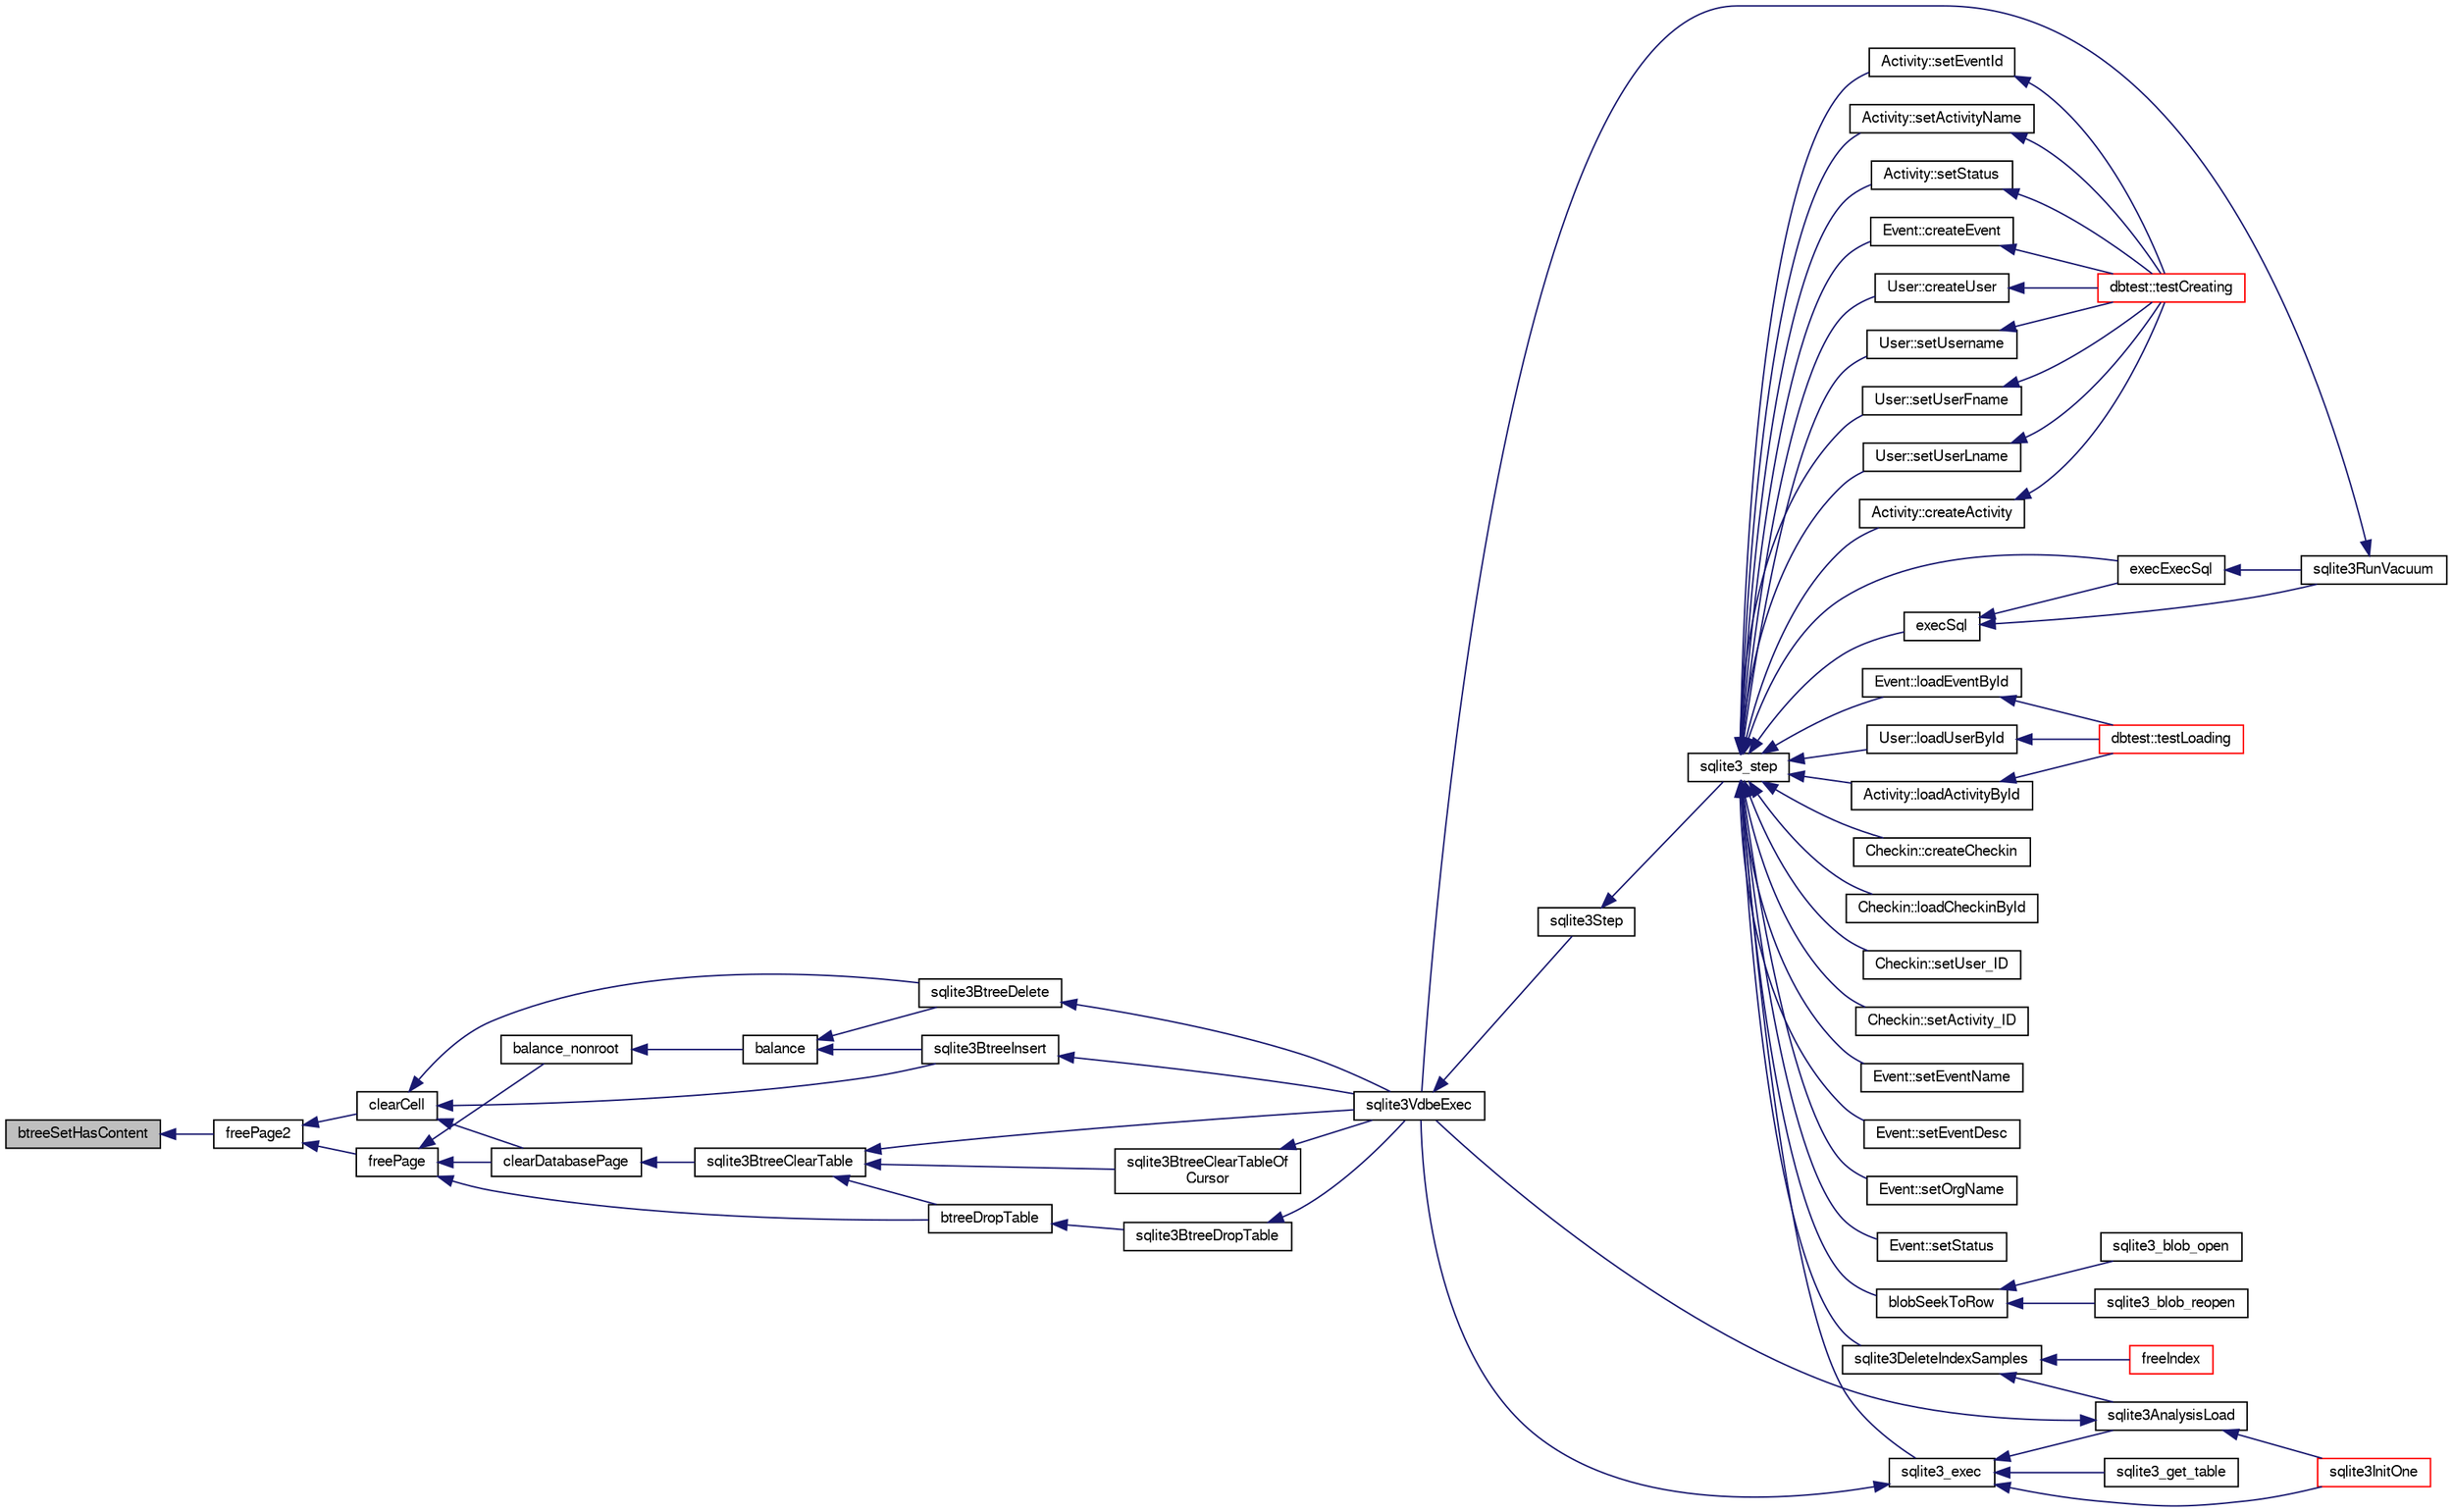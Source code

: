 digraph "btreeSetHasContent"
{
  edge [fontname="FreeSans",fontsize="10",labelfontname="FreeSans",labelfontsize="10"];
  node [fontname="FreeSans",fontsize="10",shape=record];
  rankdir="LR";
  Node33425 [label="btreeSetHasContent",height=0.2,width=0.4,color="black", fillcolor="grey75", style="filled", fontcolor="black"];
  Node33425 -> Node33426 [dir="back",color="midnightblue",fontsize="10",style="solid",fontname="FreeSans"];
  Node33426 [label="freePage2",height=0.2,width=0.4,color="black", fillcolor="white", style="filled",URL="$sqlite3_8c.html#a625a2c2bdaf95cdb3a7cb945201f7efb"];
  Node33426 -> Node33427 [dir="back",color="midnightblue",fontsize="10",style="solid",fontname="FreeSans"];
  Node33427 [label="freePage",height=0.2,width=0.4,color="black", fillcolor="white", style="filled",URL="$sqlite3_8c.html#ad98f5006fdec390948dd2966cf0cf12f"];
  Node33427 -> Node33428 [dir="back",color="midnightblue",fontsize="10",style="solid",fontname="FreeSans"];
  Node33428 [label="balance_nonroot",height=0.2,width=0.4,color="black", fillcolor="white", style="filled",URL="$sqlite3_8c.html#a513ba5c0beb3462a4b60064469f1539d"];
  Node33428 -> Node33429 [dir="back",color="midnightblue",fontsize="10",style="solid",fontname="FreeSans"];
  Node33429 [label="balance",height=0.2,width=0.4,color="black", fillcolor="white", style="filled",URL="$sqlite3_8c.html#a173f7c872fb68ccd3a20440d640b66c7"];
  Node33429 -> Node33430 [dir="back",color="midnightblue",fontsize="10",style="solid",fontname="FreeSans"];
  Node33430 [label="sqlite3BtreeInsert",height=0.2,width=0.4,color="black", fillcolor="white", style="filled",URL="$sqlite3_8c.html#aa6c6b68ed28d38984e5fa329794d7f02"];
  Node33430 -> Node33431 [dir="back",color="midnightblue",fontsize="10",style="solid",fontname="FreeSans"];
  Node33431 [label="sqlite3VdbeExec",height=0.2,width=0.4,color="black", fillcolor="white", style="filled",URL="$sqlite3_8c.html#a8ce40a614bdc56719c4d642b1e4dfb21"];
  Node33431 -> Node33432 [dir="back",color="midnightblue",fontsize="10",style="solid",fontname="FreeSans"];
  Node33432 [label="sqlite3Step",height=0.2,width=0.4,color="black", fillcolor="white", style="filled",URL="$sqlite3_8c.html#a3f2872e873e2758a4beedad1d5113554"];
  Node33432 -> Node33433 [dir="back",color="midnightblue",fontsize="10",style="solid",fontname="FreeSans"];
  Node33433 [label="sqlite3_step",height=0.2,width=0.4,color="black", fillcolor="white", style="filled",URL="$sqlite3_8h.html#ac1e491ce36b7471eb28387f7d3c74334"];
  Node33433 -> Node33434 [dir="back",color="midnightblue",fontsize="10",style="solid",fontname="FreeSans"];
  Node33434 [label="Activity::createActivity",height=0.2,width=0.4,color="black", fillcolor="white", style="filled",URL="$classActivity.html#a813cc5e52c14ab49b39014c134e3425b"];
  Node33434 -> Node33435 [dir="back",color="midnightblue",fontsize="10",style="solid",fontname="FreeSans"];
  Node33435 [label="dbtest::testCreating",height=0.2,width=0.4,color="red", fillcolor="white", style="filled",URL="$classdbtest.html#a8193e88a7df657069c8a6bd09c8243b7"];
  Node33433 -> Node33437 [dir="back",color="midnightblue",fontsize="10",style="solid",fontname="FreeSans"];
  Node33437 [label="Activity::loadActivityById",height=0.2,width=0.4,color="black", fillcolor="white", style="filled",URL="$classActivity.html#abe4ffb4f08a47212ebf9013259d9e7fd"];
  Node33437 -> Node33438 [dir="back",color="midnightblue",fontsize="10",style="solid",fontname="FreeSans"];
  Node33438 [label="dbtest::testLoading",height=0.2,width=0.4,color="red", fillcolor="white", style="filled",URL="$classdbtest.html#a6f98d82a2c8e2b9040848763504ddae1"];
  Node33433 -> Node33439 [dir="back",color="midnightblue",fontsize="10",style="solid",fontname="FreeSans"];
  Node33439 [label="Activity::setEventId",height=0.2,width=0.4,color="black", fillcolor="white", style="filled",URL="$classActivity.html#adb1d0fd0d08f473e068f0a4086bfa9ca"];
  Node33439 -> Node33435 [dir="back",color="midnightblue",fontsize="10",style="solid",fontname="FreeSans"];
  Node33433 -> Node33440 [dir="back",color="midnightblue",fontsize="10",style="solid",fontname="FreeSans"];
  Node33440 [label="Activity::setActivityName",height=0.2,width=0.4,color="black", fillcolor="white", style="filled",URL="$classActivity.html#a62dc3737b33915a36086f9dd26d16a81"];
  Node33440 -> Node33435 [dir="back",color="midnightblue",fontsize="10",style="solid",fontname="FreeSans"];
  Node33433 -> Node33441 [dir="back",color="midnightblue",fontsize="10",style="solid",fontname="FreeSans"];
  Node33441 [label="Activity::setStatus",height=0.2,width=0.4,color="black", fillcolor="white", style="filled",URL="$classActivity.html#af618135a7738f4d2a7ee147a8ef912ea"];
  Node33441 -> Node33435 [dir="back",color="midnightblue",fontsize="10",style="solid",fontname="FreeSans"];
  Node33433 -> Node33442 [dir="back",color="midnightblue",fontsize="10",style="solid",fontname="FreeSans"];
  Node33442 [label="Checkin::createCheckin",height=0.2,width=0.4,color="black", fillcolor="white", style="filled",URL="$classCheckin.html#a4e40acdf7fff0e607f6de4f24f3a163c"];
  Node33433 -> Node33443 [dir="back",color="midnightblue",fontsize="10",style="solid",fontname="FreeSans"];
  Node33443 [label="Checkin::loadCheckinById",height=0.2,width=0.4,color="black", fillcolor="white", style="filled",URL="$classCheckin.html#a3461f70ea6c68475225f2a07f78a21e0"];
  Node33433 -> Node33444 [dir="back",color="midnightblue",fontsize="10",style="solid",fontname="FreeSans"];
  Node33444 [label="Checkin::setUser_ID",height=0.2,width=0.4,color="black", fillcolor="white", style="filled",URL="$classCheckin.html#a76ab640f4f912876dbebf183db5359c6"];
  Node33433 -> Node33445 [dir="back",color="midnightblue",fontsize="10",style="solid",fontname="FreeSans"];
  Node33445 [label="Checkin::setActivity_ID",height=0.2,width=0.4,color="black", fillcolor="white", style="filled",URL="$classCheckin.html#ab2ff3ec2604ec73a42af25874a00b232"];
  Node33433 -> Node33446 [dir="back",color="midnightblue",fontsize="10",style="solid",fontname="FreeSans"];
  Node33446 [label="Event::createEvent",height=0.2,width=0.4,color="black", fillcolor="white", style="filled",URL="$classEvent.html#a77adb9f4a46ffb32c2d931f0691f5903"];
  Node33446 -> Node33435 [dir="back",color="midnightblue",fontsize="10",style="solid",fontname="FreeSans"];
  Node33433 -> Node33447 [dir="back",color="midnightblue",fontsize="10",style="solid",fontname="FreeSans"];
  Node33447 [label="Event::loadEventById",height=0.2,width=0.4,color="black", fillcolor="white", style="filled",URL="$classEvent.html#afa66cea33f722dbeecb69cc98fdea055"];
  Node33447 -> Node33438 [dir="back",color="midnightblue",fontsize="10",style="solid",fontname="FreeSans"];
  Node33433 -> Node33448 [dir="back",color="midnightblue",fontsize="10",style="solid",fontname="FreeSans"];
  Node33448 [label="Event::setEventName",height=0.2,width=0.4,color="black", fillcolor="white", style="filled",URL="$classEvent.html#a10596b6ca077df05184e30d62b08729d"];
  Node33433 -> Node33449 [dir="back",color="midnightblue",fontsize="10",style="solid",fontname="FreeSans"];
  Node33449 [label="Event::setEventDesc",height=0.2,width=0.4,color="black", fillcolor="white", style="filled",URL="$classEvent.html#ae36b8377dcae792f1c5c4726024c981b"];
  Node33433 -> Node33450 [dir="back",color="midnightblue",fontsize="10",style="solid",fontname="FreeSans"];
  Node33450 [label="Event::setOrgName",height=0.2,width=0.4,color="black", fillcolor="white", style="filled",URL="$classEvent.html#a19aac0f776bd764563a54977656cf680"];
  Node33433 -> Node33451 [dir="back",color="midnightblue",fontsize="10",style="solid",fontname="FreeSans"];
  Node33451 [label="Event::setStatus",height=0.2,width=0.4,color="black", fillcolor="white", style="filled",URL="$classEvent.html#ab0a6b9285af0f4172eb841e2b80f8972"];
  Node33433 -> Node33452 [dir="back",color="midnightblue",fontsize="10",style="solid",fontname="FreeSans"];
  Node33452 [label="blobSeekToRow",height=0.2,width=0.4,color="black", fillcolor="white", style="filled",URL="$sqlite3_8c.html#afff57e13332b98c8a44a7cebe38962ab"];
  Node33452 -> Node33453 [dir="back",color="midnightblue",fontsize="10",style="solid",fontname="FreeSans"];
  Node33453 [label="sqlite3_blob_open",height=0.2,width=0.4,color="black", fillcolor="white", style="filled",URL="$sqlite3_8h.html#adb8ad839a5bdd62a43785132bc7dd518"];
  Node33452 -> Node33454 [dir="back",color="midnightblue",fontsize="10",style="solid",fontname="FreeSans"];
  Node33454 [label="sqlite3_blob_reopen",height=0.2,width=0.4,color="black", fillcolor="white", style="filled",URL="$sqlite3_8h.html#abc77c24fdc0150138490359a94360f7e"];
  Node33433 -> Node33455 [dir="back",color="midnightblue",fontsize="10",style="solid",fontname="FreeSans"];
  Node33455 [label="sqlite3DeleteIndexSamples",height=0.2,width=0.4,color="black", fillcolor="white", style="filled",URL="$sqlite3_8c.html#aaeda0302fbf61397ec009f65bed047ef"];
  Node33455 -> Node33456 [dir="back",color="midnightblue",fontsize="10",style="solid",fontname="FreeSans"];
  Node33456 [label="sqlite3AnalysisLoad",height=0.2,width=0.4,color="black", fillcolor="white", style="filled",URL="$sqlite3_8c.html#a48a2301c27e1d3d68708b9b8761b5a01"];
  Node33456 -> Node33431 [dir="back",color="midnightblue",fontsize="10",style="solid",fontname="FreeSans"];
  Node33456 -> Node33457 [dir="back",color="midnightblue",fontsize="10",style="solid",fontname="FreeSans"];
  Node33457 [label="sqlite3InitOne",height=0.2,width=0.4,color="red", fillcolor="white", style="filled",URL="$sqlite3_8c.html#ac4318b25df65269906b0379251fe9b85"];
  Node33455 -> Node33558 [dir="back",color="midnightblue",fontsize="10",style="solid",fontname="FreeSans"];
  Node33558 [label="freeIndex",height=0.2,width=0.4,color="red", fillcolor="white", style="filled",URL="$sqlite3_8c.html#a00907c99c18d5bcb9d0b38c077146c31"];
  Node33433 -> Node33624 [dir="back",color="midnightblue",fontsize="10",style="solid",fontname="FreeSans"];
  Node33624 [label="sqlite3_exec",height=0.2,width=0.4,color="black", fillcolor="white", style="filled",URL="$sqlite3_8h.html#a97487ec8150e0bcc8fa392ab8f0e24db"];
  Node33624 -> Node33431 [dir="back",color="midnightblue",fontsize="10",style="solid",fontname="FreeSans"];
  Node33624 -> Node33456 [dir="back",color="midnightblue",fontsize="10",style="solid",fontname="FreeSans"];
  Node33624 -> Node33457 [dir="back",color="midnightblue",fontsize="10",style="solid",fontname="FreeSans"];
  Node33624 -> Node33625 [dir="back",color="midnightblue",fontsize="10",style="solid",fontname="FreeSans"];
  Node33625 [label="sqlite3_get_table",height=0.2,width=0.4,color="black", fillcolor="white", style="filled",URL="$sqlite3_8h.html#a5effeac4e12df57beaa35c5be1f61579"];
  Node33433 -> Node33615 [dir="back",color="midnightblue",fontsize="10",style="solid",fontname="FreeSans"];
  Node33615 [label="execSql",height=0.2,width=0.4,color="black", fillcolor="white", style="filled",URL="$sqlite3_8c.html#a7d16651b98a110662f4c265eff0246cb"];
  Node33615 -> Node33616 [dir="back",color="midnightblue",fontsize="10",style="solid",fontname="FreeSans"];
  Node33616 [label="execExecSql",height=0.2,width=0.4,color="black", fillcolor="white", style="filled",URL="$sqlite3_8c.html#ac1be09a6c047f21133d16378d301e0d4"];
  Node33616 -> Node33617 [dir="back",color="midnightblue",fontsize="10",style="solid",fontname="FreeSans"];
  Node33617 [label="sqlite3RunVacuum",height=0.2,width=0.4,color="black", fillcolor="white", style="filled",URL="$sqlite3_8c.html#a5e83ddc7b3e7e8e79ad5d1fc92de1d2f"];
  Node33617 -> Node33431 [dir="back",color="midnightblue",fontsize="10",style="solid",fontname="FreeSans"];
  Node33615 -> Node33617 [dir="back",color="midnightblue",fontsize="10",style="solid",fontname="FreeSans"];
  Node33433 -> Node33616 [dir="back",color="midnightblue",fontsize="10",style="solid",fontname="FreeSans"];
  Node33433 -> Node33618 [dir="back",color="midnightblue",fontsize="10",style="solid",fontname="FreeSans"];
  Node33618 [label="User::createUser",height=0.2,width=0.4,color="black", fillcolor="white", style="filled",URL="$classUser.html#a22ed673939e8cc0a136130b809bba513"];
  Node33618 -> Node33435 [dir="back",color="midnightblue",fontsize="10",style="solid",fontname="FreeSans"];
  Node33433 -> Node33619 [dir="back",color="midnightblue",fontsize="10",style="solid",fontname="FreeSans"];
  Node33619 [label="User::loadUserById",height=0.2,width=0.4,color="black", fillcolor="white", style="filled",URL="$classUser.html#a863377665b7fb83c5547dcf9727f5092"];
  Node33619 -> Node33438 [dir="back",color="midnightblue",fontsize="10",style="solid",fontname="FreeSans"];
  Node33433 -> Node33620 [dir="back",color="midnightblue",fontsize="10",style="solid",fontname="FreeSans"];
  Node33620 [label="User::setUsername",height=0.2,width=0.4,color="black", fillcolor="white", style="filled",URL="$classUser.html#aa0497022a136cb78de785b0a39ae60b1"];
  Node33620 -> Node33435 [dir="back",color="midnightblue",fontsize="10",style="solid",fontname="FreeSans"];
  Node33433 -> Node33621 [dir="back",color="midnightblue",fontsize="10",style="solid",fontname="FreeSans"];
  Node33621 [label="User::setUserFname",height=0.2,width=0.4,color="black", fillcolor="white", style="filled",URL="$classUser.html#a72657eb55cd0ca437b4841a43f19912f"];
  Node33621 -> Node33435 [dir="back",color="midnightblue",fontsize="10",style="solid",fontname="FreeSans"];
  Node33433 -> Node33622 [dir="back",color="midnightblue",fontsize="10",style="solid",fontname="FreeSans"];
  Node33622 [label="User::setUserLname",height=0.2,width=0.4,color="black", fillcolor="white", style="filled",URL="$classUser.html#aa25973387e5afe1aa6f60dd6545e33b5"];
  Node33622 -> Node33435 [dir="back",color="midnightblue",fontsize="10",style="solid",fontname="FreeSans"];
  Node33429 -> Node33692 [dir="back",color="midnightblue",fontsize="10",style="solid",fontname="FreeSans"];
  Node33692 [label="sqlite3BtreeDelete",height=0.2,width=0.4,color="black", fillcolor="white", style="filled",URL="$sqlite3_8c.html#a65c40cd7ec987dbd25392a180f388fe7"];
  Node33692 -> Node33431 [dir="back",color="midnightblue",fontsize="10",style="solid",fontname="FreeSans"];
  Node33427 -> Node33693 [dir="back",color="midnightblue",fontsize="10",style="solid",fontname="FreeSans"];
  Node33693 [label="clearDatabasePage",height=0.2,width=0.4,color="black", fillcolor="white", style="filled",URL="$sqlite3_8c.html#aecc3046a56feeeabd3ca93c0685e35d5"];
  Node33693 -> Node33694 [dir="back",color="midnightblue",fontsize="10",style="solid",fontname="FreeSans"];
  Node33694 [label="sqlite3BtreeClearTable",height=0.2,width=0.4,color="black", fillcolor="white", style="filled",URL="$sqlite3_8c.html#ac2fcbee7dcc155d776ecf9d5151f3872"];
  Node33694 -> Node33695 [dir="back",color="midnightblue",fontsize="10",style="solid",fontname="FreeSans"];
  Node33695 [label="sqlite3BtreeClearTableOf\lCursor",height=0.2,width=0.4,color="black", fillcolor="white", style="filled",URL="$sqlite3_8c.html#a31f4ef273f0625b74b993177f5903454"];
  Node33695 -> Node33431 [dir="back",color="midnightblue",fontsize="10",style="solid",fontname="FreeSans"];
  Node33694 -> Node33696 [dir="back",color="midnightblue",fontsize="10",style="solid",fontname="FreeSans"];
  Node33696 [label="btreeDropTable",height=0.2,width=0.4,color="black", fillcolor="white", style="filled",URL="$sqlite3_8c.html#abba4061ea34842db278e91f537d2c2ff"];
  Node33696 -> Node33697 [dir="back",color="midnightblue",fontsize="10",style="solid",fontname="FreeSans"];
  Node33697 [label="sqlite3BtreeDropTable",height=0.2,width=0.4,color="black", fillcolor="white", style="filled",URL="$sqlite3_8c.html#a7b9a218bc08d8acfc94b74ea5c47eaa8"];
  Node33697 -> Node33431 [dir="back",color="midnightblue",fontsize="10",style="solid",fontname="FreeSans"];
  Node33694 -> Node33431 [dir="back",color="midnightblue",fontsize="10",style="solid",fontname="FreeSans"];
  Node33427 -> Node33696 [dir="back",color="midnightblue",fontsize="10",style="solid",fontname="FreeSans"];
  Node33426 -> Node33698 [dir="back",color="midnightblue",fontsize="10",style="solid",fontname="FreeSans"];
  Node33698 [label="clearCell",height=0.2,width=0.4,color="black", fillcolor="white", style="filled",URL="$sqlite3_8c.html#acde9692b1b53b7e35fa3ee62c01a0341"];
  Node33698 -> Node33430 [dir="back",color="midnightblue",fontsize="10",style="solid",fontname="FreeSans"];
  Node33698 -> Node33692 [dir="back",color="midnightblue",fontsize="10",style="solid",fontname="FreeSans"];
  Node33698 -> Node33693 [dir="back",color="midnightblue",fontsize="10",style="solid",fontname="FreeSans"];
}
